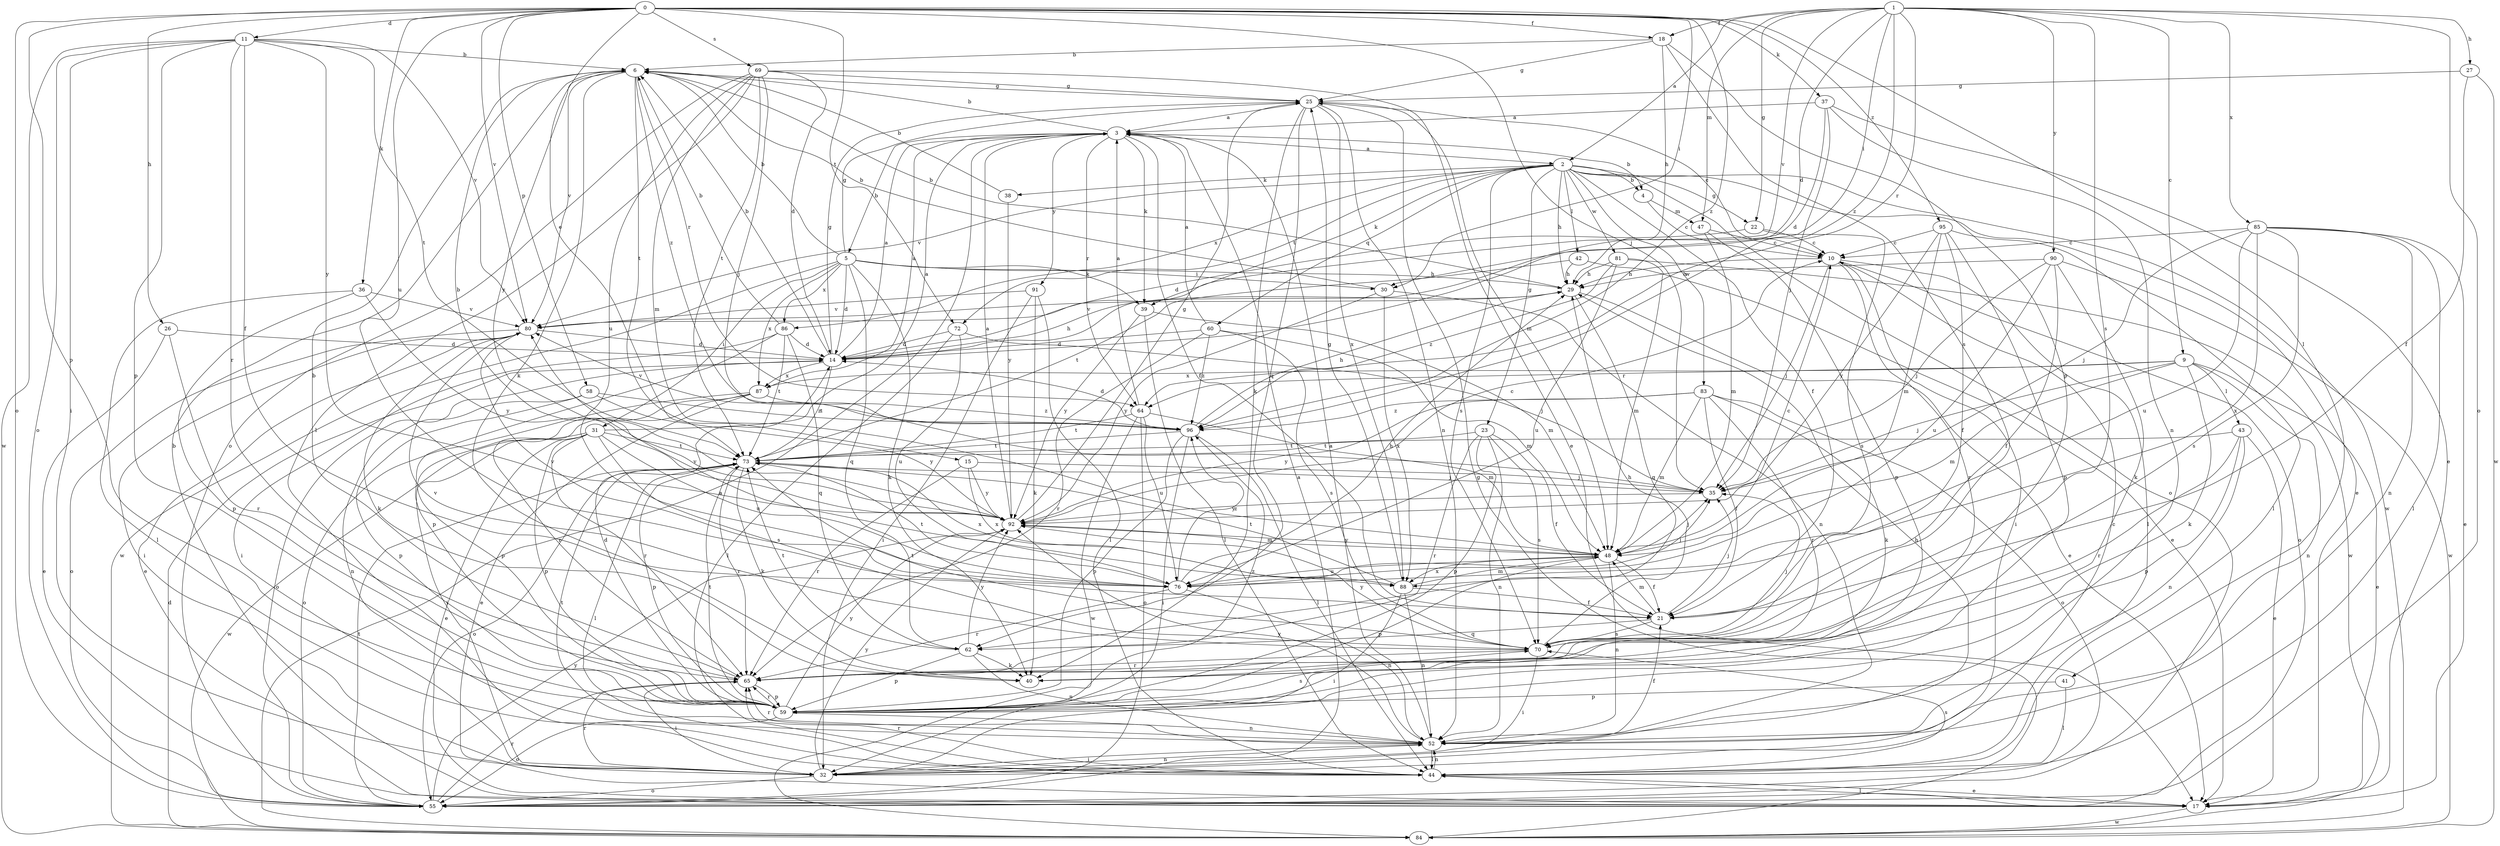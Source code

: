 strict digraph  {
0;
1;
2;
3;
4;
5;
6;
9;
10;
11;
14;
15;
17;
18;
21;
22;
23;
25;
26;
27;
29;
30;
31;
32;
35;
36;
37;
38;
39;
40;
41;
42;
43;
44;
47;
48;
52;
55;
58;
59;
60;
62;
64;
65;
69;
70;
72;
73;
76;
80;
81;
83;
84;
85;
86;
87;
88;
90;
91;
92;
95;
96;
0 -> 11  [label=d];
0 -> 15  [label=e];
0 -> 18  [label=f];
0 -> 26  [label=h];
0 -> 30  [label=i];
0 -> 35  [label=j];
0 -> 36  [label=k];
0 -> 37  [label=k];
0 -> 41  [label=l];
0 -> 55  [label=o];
0 -> 58  [label=p];
0 -> 59  [label=p];
0 -> 69  [label=s];
0 -> 72  [label=t];
0 -> 76  [label=u];
0 -> 80  [label=v];
0 -> 95  [label=z];
0 -> 96  [label=z];
1 -> 2  [label=a];
1 -> 9  [label=c];
1 -> 14  [label=d];
1 -> 18  [label=f];
1 -> 22  [label=g];
1 -> 27  [label=h];
1 -> 30  [label=i];
1 -> 47  [label=m];
1 -> 55  [label=o];
1 -> 64  [label=r];
1 -> 70  [label=s];
1 -> 80  [label=v];
1 -> 85  [label=x];
1 -> 90  [label=y];
1 -> 96  [label=z];
2 -> 4  [label=b];
2 -> 17  [label=e];
2 -> 21  [label=f];
2 -> 22  [label=g];
2 -> 23  [label=g];
2 -> 29  [label=h];
2 -> 38  [label=k];
2 -> 39  [label=k];
2 -> 42  [label=l];
2 -> 55  [label=o];
2 -> 60  [label=q];
2 -> 70  [label=s];
2 -> 72  [label=t];
2 -> 80  [label=v];
2 -> 81  [label=w];
2 -> 83  [label=w];
2 -> 84  [label=w];
2 -> 86  [label=x];
3 -> 2  [label=a];
3 -> 4  [label=b];
3 -> 5  [label=b];
3 -> 6  [label=b];
3 -> 21  [label=f];
3 -> 39  [label=k];
3 -> 64  [label=r];
3 -> 91  [label=y];
4 -> 10  [label=c];
4 -> 47  [label=m];
5 -> 6  [label=b];
5 -> 14  [label=d];
5 -> 25  [label=g];
5 -> 29  [label=h];
5 -> 30  [label=i];
5 -> 31  [label=i];
5 -> 39  [label=k];
5 -> 40  [label=k];
5 -> 62  [label=q];
5 -> 84  [label=w];
5 -> 86  [label=x];
5 -> 87  [label=x];
6 -> 25  [label=g];
6 -> 40  [label=k];
6 -> 64  [label=r];
6 -> 73  [label=t];
6 -> 80  [label=v];
6 -> 92  [label=y];
6 -> 96  [label=z];
9 -> 17  [label=e];
9 -> 35  [label=j];
9 -> 40  [label=k];
9 -> 43  [label=l];
9 -> 48  [label=m];
9 -> 52  [label=n];
9 -> 64  [label=r];
9 -> 87  [label=x];
10 -> 29  [label=h];
10 -> 32  [label=i];
10 -> 35  [label=j];
10 -> 44  [label=l];
10 -> 55  [label=o];
10 -> 65  [label=r];
11 -> 6  [label=b];
11 -> 21  [label=f];
11 -> 32  [label=i];
11 -> 55  [label=o];
11 -> 59  [label=p];
11 -> 65  [label=r];
11 -> 73  [label=t];
11 -> 80  [label=v];
11 -> 84  [label=w];
11 -> 92  [label=y];
14 -> 3  [label=a];
14 -> 6  [label=b];
14 -> 25  [label=g];
14 -> 29  [label=h];
14 -> 55  [label=o];
14 -> 73  [label=t];
14 -> 87  [label=x];
15 -> 35  [label=j];
15 -> 65  [label=r];
15 -> 88  [label=x];
15 -> 92  [label=y];
17 -> 6  [label=b];
17 -> 44  [label=l];
17 -> 84  [label=w];
18 -> 6  [label=b];
18 -> 25  [label=g];
18 -> 29  [label=h];
18 -> 59  [label=p];
18 -> 70  [label=s];
21 -> 35  [label=j];
21 -> 48  [label=m];
21 -> 62  [label=q];
21 -> 70  [label=s];
22 -> 10  [label=c];
22 -> 14  [label=d];
22 -> 70  [label=s];
23 -> 21  [label=f];
23 -> 52  [label=n];
23 -> 59  [label=p];
23 -> 65  [label=r];
23 -> 70  [label=s];
23 -> 73  [label=t];
25 -> 3  [label=a];
25 -> 10  [label=c];
25 -> 40  [label=k];
25 -> 48  [label=m];
25 -> 52  [label=n];
25 -> 62  [label=q];
25 -> 88  [label=x];
26 -> 14  [label=d];
26 -> 17  [label=e];
26 -> 65  [label=r];
27 -> 21  [label=f];
27 -> 25  [label=g];
27 -> 84  [label=w];
29 -> 6  [label=b];
29 -> 17  [label=e];
29 -> 62  [label=q];
29 -> 80  [label=v];
30 -> 6  [label=b];
30 -> 52  [label=n];
30 -> 88  [label=x];
30 -> 92  [label=y];
31 -> 3  [label=a];
31 -> 17  [label=e];
31 -> 32  [label=i];
31 -> 59  [label=p];
31 -> 65  [label=r];
31 -> 70  [label=s];
31 -> 73  [label=t];
31 -> 76  [label=u];
31 -> 84  [label=w];
32 -> 10  [label=c];
32 -> 29  [label=h];
32 -> 52  [label=n];
32 -> 55  [label=o];
32 -> 65  [label=r];
32 -> 92  [label=y];
35 -> 92  [label=y];
36 -> 44  [label=l];
36 -> 59  [label=p];
36 -> 80  [label=v];
36 -> 92  [label=y];
37 -> 3  [label=a];
37 -> 14  [label=d];
37 -> 17  [label=e];
37 -> 35  [label=j];
37 -> 52  [label=n];
38 -> 6  [label=b];
38 -> 92  [label=y];
39 -> 44  [label=l];
39 -> 48  [label=m];
39 -> 92  [label=y];
41 -> 44  [label=l];
41 -> 59  [label=p];
42 -> 17  [label=e];
42 -> 29  [label=h];
42 -> 73  [label=t];
43 -> 17  [label=e];
43 -> 52  [label=n];
43 -> 59  [label=p];
43 -> 65  [label=r];
43 -> 73  [label=t];
44 -> 17  [label=e];
44 -> 52  [label=n];
44 -> 65  [label=r];
44 -> 70  [label=s];
47 -> 10  [label=c];
47 -> 48  [label=m];
47 -> 59  [label=p];
48 -> 10  [label=c];
48 -> 21  [label=f];
48 -> 35  [label=j];
48 -> 52  [label=n];
48 -> 59  [label=p];
48 -> 76  [label=u];
48 -> 88  [label=x];
48 -> 92  [label=y];
52 -> 3  [label=a];
52 -> 21  [label=f];
52 -> 32  [label=i];
52 -> 44  [label=l];
52 -> 65  [label=r];
52 -> 73  [label=t];
52 -> 92  [label=y];
55 -> 3  [label=a];
55 -> 65  [label=r];
55 -> 73  [label=t];
55 -> 92  [label=y];
58 -> 52  [label=n];
58 -> 59  [label=p];
58 -> 92  [label=y];
58 -> 96  [label=z];
59 -> 14  [label=d];
59 -> 52  [label=n];
59 -> 55  [label=o];
59 -> 65  [label=r];
59 -> 70  [label=s];
59 -> 73  [label=t];
59 -> 92  [label=y];
59 -> 96  [label=z];
60 -> 3  [label=a];
60 -> 14  [label=d];
60 -> 48  [label=m];
60 -> 65  [label=r];
60 -> 70  [label=s];
60 -> 96  [label=z];
62 -> 40  [label=k];
62 -> 52  [label=n];
62 -> 59  [label=p];
62 -> 73  [label=t];
62 -> 92  [label=y];
64 -> 3  [label=a];
64 -> 48  [label=m];
64 -> 55  [label=o];
64 -> 73  [label=t];
64 -> 76  [label=u];
64 -> 84  [label=w];
65 -> 6  [label=b];
65 -> 32  [label=i];
65 -> 59  [label=p];
69 -> 14  [label=d];
69 -> 17  [label=e];
69 -> 25  [label=g];
69 -> 35  [label=j];
69 -> 44  [label=l];
69 -> 48  [label=m];
69 -> 55  [label=o];
69 -> 73  [label=t];
69 -> 76  [label=u];
70 -> 29  [label=h];
70 -> 32  [label=i];
70 -> 35  [label=j];
70 -> 65  [label=r];
70 -> 73  [label=t];
70 -> 80  [label=v];
70 -> 92  [label=y];
72 -> 14  [label=d];
72 -> 35  [label=j];
72 -> 44  [label=l];
72 -> 76  [label=u];
73 -> 35  [label=j];
73 -> 40  [label=k];
73 -> 44  [label=l];
73 -> 55  [label=o];
73 -> 59  [label=p];
73 -> 65  [label=r];
73 -> 88  [label=x];
76 -> 29  [label=h];
76 -> 35  [label=j];
76 -> 52  [label=n];
76 -> 65  [label=r];
76 -> 73  [label=t];
76 -> 80  [label=v];
76 -> 96  [label=z];
80 -> 14  [label=d];
80 -> 17  [label=e];
80 -> 32  [label=i];
80 -> 40  [label=k];
80 -> 55  [label=o];
81 -> 29  [label=h];
81 -> 48  [label=m];
81 -> 76  [label=u];
81 -> 84  [label=w];
81 -> 96  [label=z];
83 -> 21  [label=f];
83 -> 40  [label=k];
83 -> 48  [label=m];
83 -> 55  [label=o];
83 -> 65  [label=r];
83 -> 92  [label=y];
83 -> 96  [label=z];
84 -> 3  [label=a];
84 -> 14  [label=d];
84 -> 25  [label=g];
85 -> 10  [label=c];
85 -> 17  [label=e];
85 -> 35  [label=j];
85 -> 44  [label=l];
85 -> 52  [label=n];
85 -> 70  [label=s];
85 -> 76  [label=u];
85 -> 88  [label=x];
86 -> 6  [label=b];
86 -> 14  [label=d];
86 -> 32  [label=i];
86 -> 59  [label=p];
86 -> 62  [label=q];
86 -> 73  [label=t];
87 -> 3  [label=a];
87 -> 17  [label=e];
87 -> 55  [label=o];
87 -> 59  [label=p];
87 -> 65  [label=r];
87 -> 96  [label=z];
88 -> 21  [label=f];
88 -> 25  [label=g];
88 -> 32  [label=i];
88 -> 48  [label=m];
88 -> 52  [label=n];
88 -> 73  [label=t];
88 -> 80  [label=v];
90 -> 21  [label=f];
90 -> 29  [label=h];
90 -> 35  [label=j];
90 -> 40  [label=k];
90 -> 76  [label=u];
90 -> 84  [label=w];
91 -> 32  [label=i];
91 -> 40  [label=k];
91 -> 44  [label=l];
91 -> 80  [label=v];
92 -> 3  [label=a];
92 -> 6  [label=b];
92 -> 10  [label=c];
92 -> 25  [label=g];
92 -> 48  [label=m];
95 -> 10  [label=c];
95 -> 21  [label=f];
95 -> 44  [label=l];
95 -> 48  [label=m];
95 -> 59  [label=p];
95 -> 92  [label=y];
96 -> 14  [label=d];
96 -> 29  [label=h];
96 -> 32  [label=i];
96 -> 44  [label=l];
96 -> 59  [label=p];
96 -> 73  [label=t];
96 -> 80  [label=v];
}
